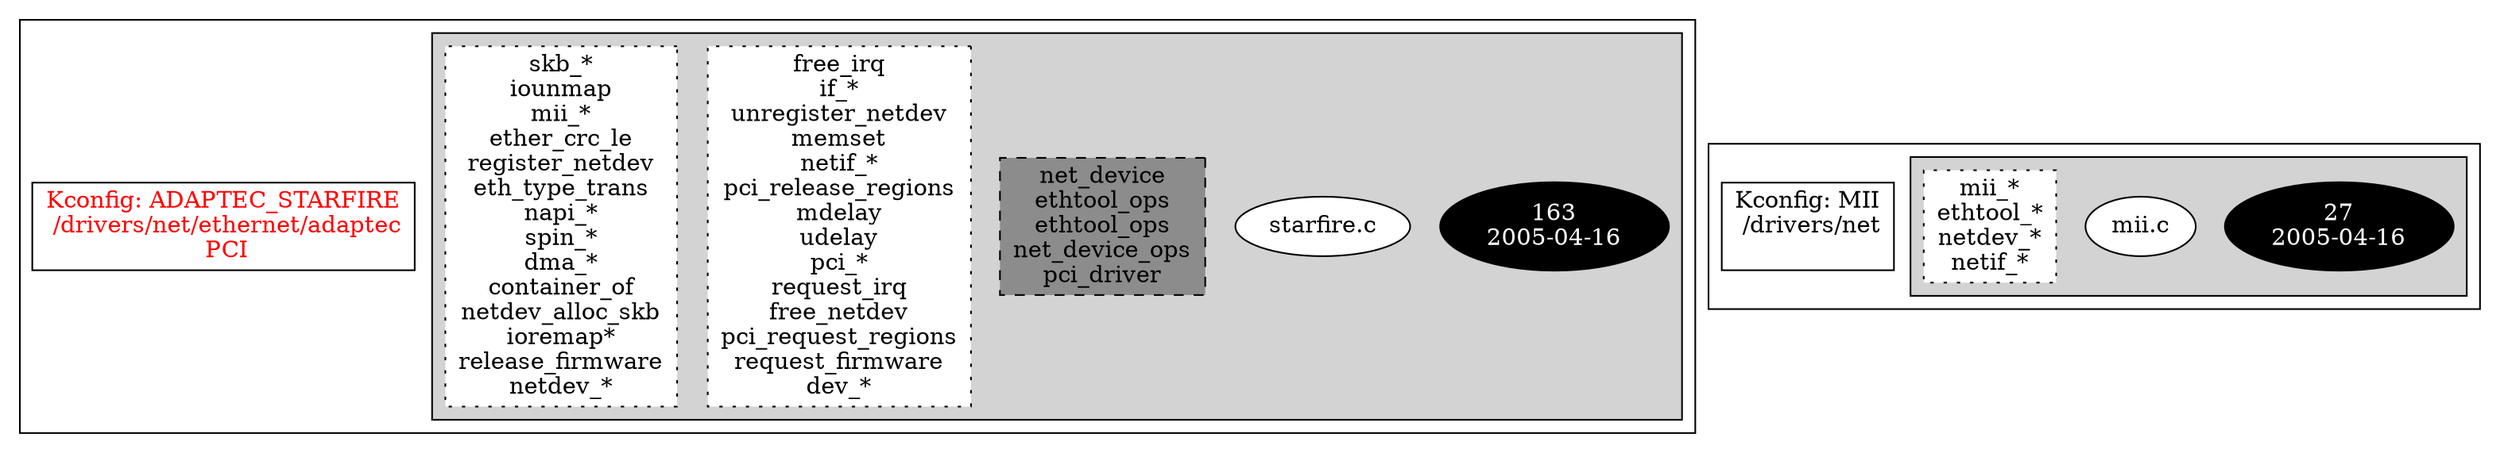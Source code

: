 digraph Driver {
	ranksep=2;
	splines=ortho;
	//Symbol: ADAPTEC_STARFIRE
	subgraph "cluster_ADAPTEC_STARFIRE"{
		subgraph "cluster_starfire.c" {
			style=filled
			"commit_starfire.c" [style=filled, fillcolor=black, fontcolor=white, label="163\n2005-04-16"];
			"starfire.c" [style=filled, fillcolor=white, fontcolor=black, label="starfire.c\n"];
			"structs-starfire.c" [style="filled,dashed" shape=box, fillcolor=grey55, fontcolor=black, label="net_device\nethtool_ops\nethtool_ops\nnet_device_ops\npci_driver\n"];
			"funccall2-starfire.c" [style="filled,dotted" shape=box, fillcolor=white, fontcolor=black, label="free_irq\nif_*\nunregister_netdev\nmemset\nnetif_*\npci_release_regions\nmdelay\nudelay\npci_*\nrequest_irq\nfree_netdev\npci_request_regions\nrequest_firmware\ndev_*\n"];
			"funccall1-starfire.c" [style="filled,dotted" shape=box, fillcolor=white, fontcolor=black, label="skb_*\niounmap\nmii_*\nether_crc_le\nregister_netdev\neth_type_trans\nnapi_*\nspin_*\ndma_*\ncontainer_of\nnetdev_alloc_skb\nioremap*\nrelease_firmware\nnetdev_*\n"];
		}
		"K:ADAPTEC_STARFIRE" [label="Kconfig: ADAPTEC_STARFIRE\n /drivers/net/ethernet/adaptec\n  PCI ", shape=box, fontcolor=red];
	}
	//Symbol: MII
	subgraph "cluster_MII"{
		subgraph "cluster_mii.c" {
			style=filled
			"commit_mii.c" [style=filled, fillcolor=black, fontcolor=white, label="27\n2005-04-16"];
			"mii.c" [style=filled, fillcolor=white, fontcolor=black, label="mii.c\n"];
			"funccall0-mii.c" [style="filled,dotted" shape=box, fillcolor=white, fontcolor=black, label="mii_*\nethtool_*\nnetdev_*\nnetif_*\n"];
		}
		"K:MII" [label="Kconfig: MII\n /drivers/net\n ", shape=box];
	}
}
